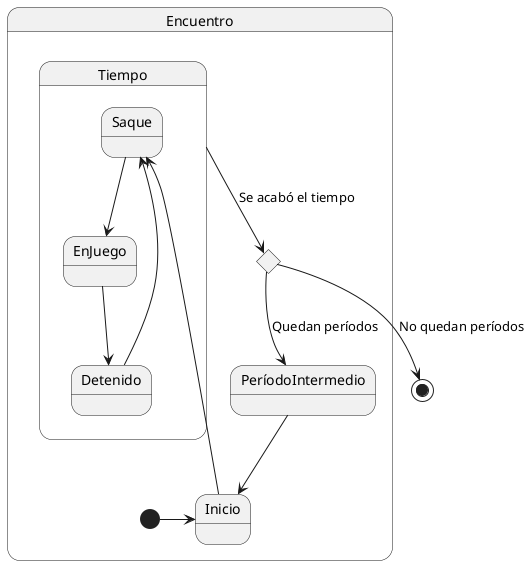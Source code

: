 @startuml

State Encuentro {
  [*] -> Inicio
  State reloj <<choice>>
  State Inicio
  State PeríodoIntermedio

  State Tiempo {
    Saque --> EnJuego
    EnJuego --> Detenido
    Detenido --> Saque  
  }

  Inicio --> Saque
}

Tiempo --> reloj : Se acabó el tiempo
reloj --> PeríodoIntermedio : Quedan períodos
reloj --> [*] : No quedan períodos

PeríodoIntermedio --> Inicio

@enduml
